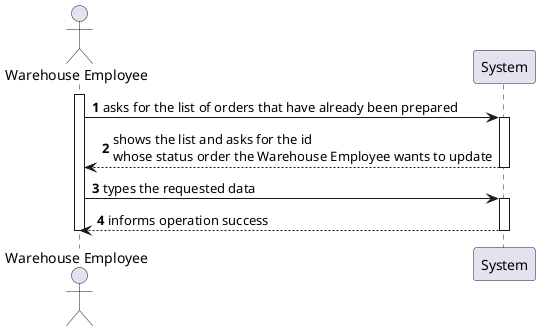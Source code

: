 @startuml
'https://plantuml.com/sequence-diagram

autonumber

actor "Warehouse Employee" as WE
participant "System" as UI


activate WE

WE -> UI: asks for the list of orders that have already been prepared
activate UI
UI --> WE: shows the list and asks for the id \nwhose status order the Warehouse Employee wants to update
deactivate UI
WE -> UI: types the requested data
activate UI
UI --> WE: informs operation success

deactivate UI
deactivate WE

@enduml